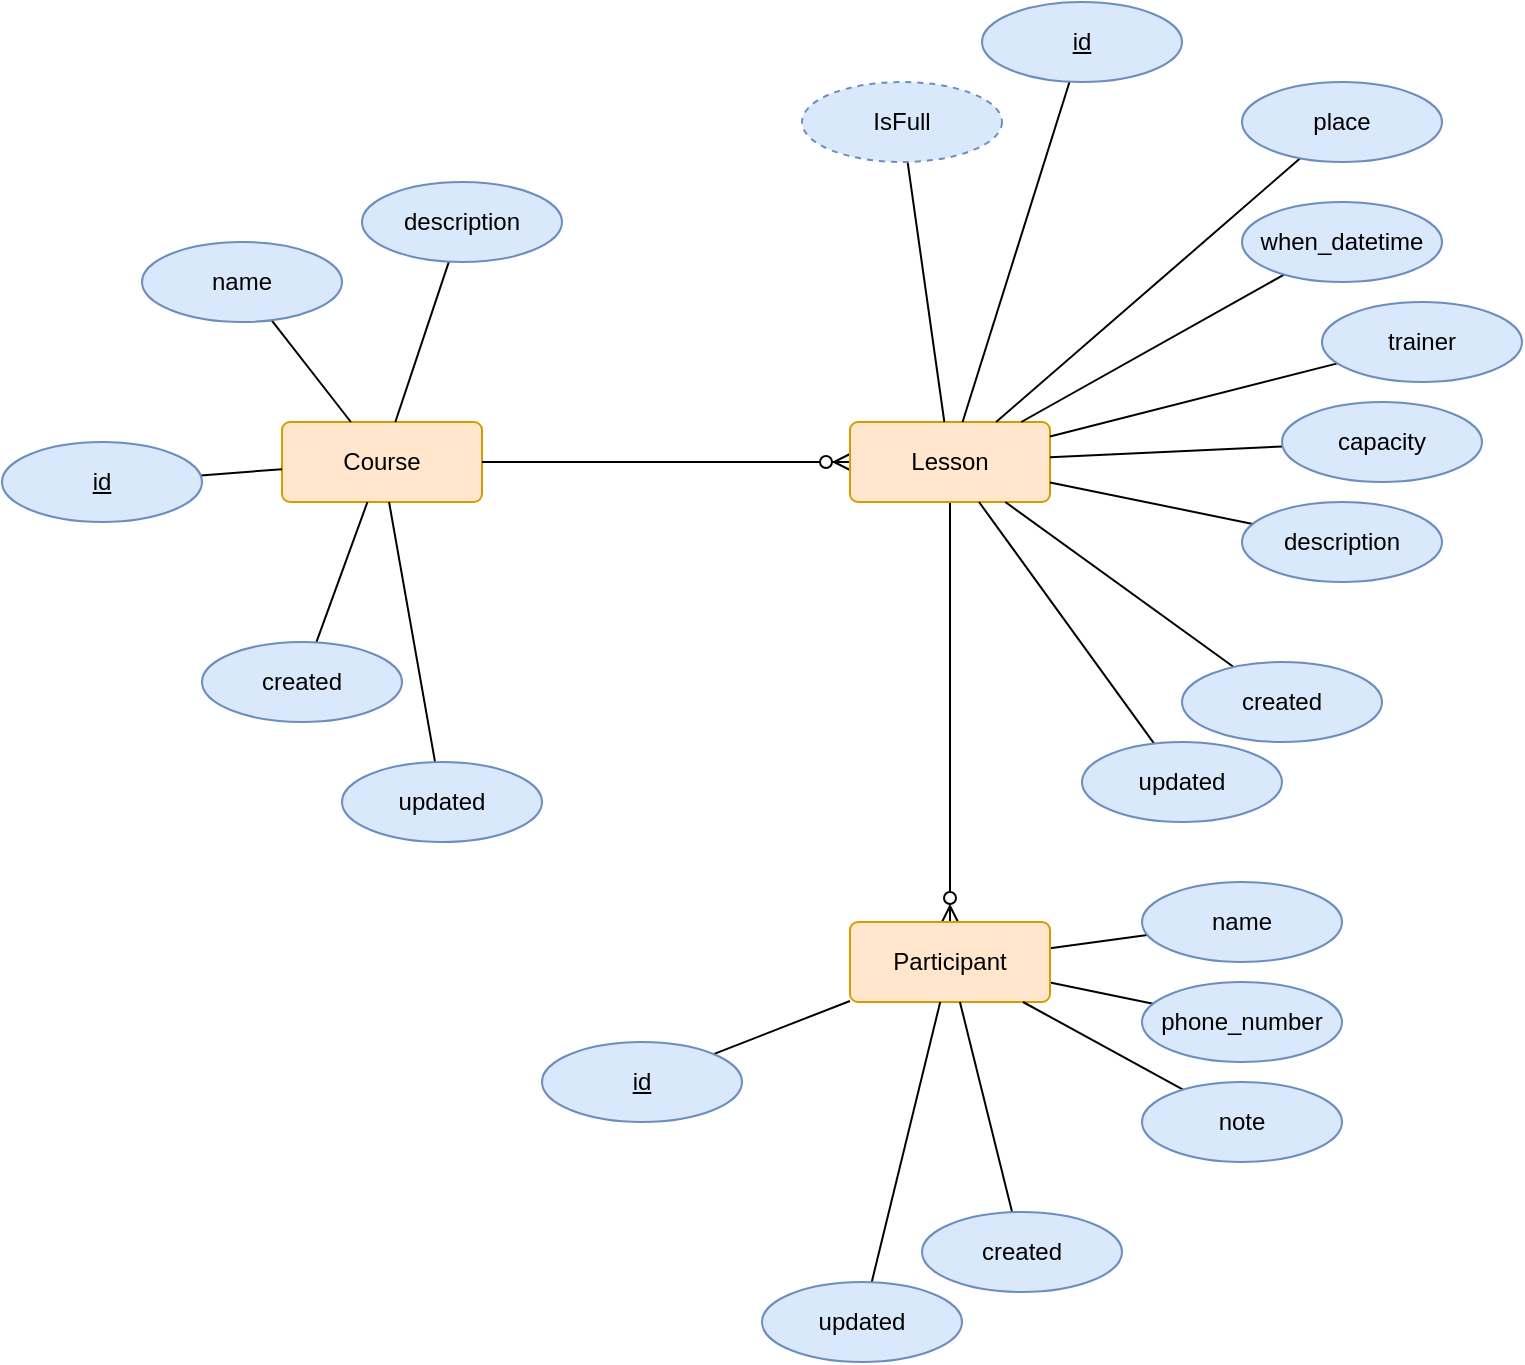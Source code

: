 <mxfile version="17.1.3" type="device"><diagram id="Ym6o7WwB0T-Htr1eHLXb" name="Page-1"><mxGraphModel dx="2013" dy="1939" grid="1" gridSize="10" guides="1" tooltips="1" connect="1" arrows="1" fold="1" page="1" pageScale="1" pageWidth="827" pageHeight="1169" math="0" shadow="0"><root><mxCell id="0"/><mxCell id="1" parent="0"/><mxCell id="nicmzcYfzuEBIeNM1_Ha-5" value="Course" style="rounded=1;arcSize=10;whiteSpace=wrap;html=1;align=center;fillColor=#ffe6cc;strokeColor=#d79b00;" vertex="1" parent="1"><mxGeometry x="130" y="150" width="100" height="40" as="geometry"/></mxCell><mxCell id="nicmzcYfzuEBIeNM1_Ha-7" style="rounded=0;orthogonalLoop=1;jettySize=auto;html=1;endArrow=none;endFill=0;" edge="1" parent="1" source="nicmzcYfzuEBIeNM1_Ha-6" target="nicmzcYfzuEBIeNM1_Ha-5"><mxGeometry relative="1" as="geometry"/></mxCell><mxCell id="nicmzcYfzuEBIeNM1_Ha-6" value="name" style="ellipse;whiteSpace=wrap;html=1;align=center;fillColor=#dae8fc;strokeColor=#6c8ebf;" vertex="1" parent="1"><mxGeometry x="60" y="60" width="100" height="40" as="geometry"/></mxCell><mxCell id="nicmzcYfzuEBIeNM1_Ha-8" value="" style="edgeStyle=entityRelationEdgeStyle;fontSize=12;html=1;endArrow=ERzeroToMany;endFill=1;rounded=0;" edge="1" parent="1" source="nicmzcYfzuEBIeNM1_Ha-5" target="nicmzcYfzuEBIeNM1_Ha-9"><mxGeometry width="100" height="100" relative="1" as="geometry"><mxPoint x="220" y="470" as="sourcePoint"/><mxPoint x="320" y="370" as="targetPoint"/></mxGeometry></mxCell><mxCell id="nicmzcYfzuEBIeNM1_Ha-32" style="edgeStyle=none;rounded=0;orthogonalLoop=1;jettySize=auto;html=1;endArrow=ERzeroToMany;endFill=0;" edge="1" parent="1" source="nicmzcYfzuEBIeNM1_Ha-9" target="nicmzcYfzuEBIeNM1_Ha-25"><mxGeometry relative="1" as="geometry"/></mxCell><mxCell id="nicmzcYfzuEBIeNM1_Ha-9" value="Lesson" style="rounded=1;arcSize=10;whiteSpace=wrap;html=1;align=center;fillColor=#ffe6cc;strokeColor=#d79b00;" vertex="1" parent="1"><mxGeometry x="414" y="150" width="100" height="40" as="geometry"/></mxCell><mxCell id="nicmzcYfzuEBIeNM1_Ha-12" style="edgeStyle=none;rounded=0;orthogonalLoop=1;jettySize=auto;html=1;endArrow=none;endFill=0;" edge="1" parent="1" source="nicmzcYfzuEBIeNM1_Ha-11" target="nicmzcYfzuEBIeNM1_Ha-5"><mxGeometry relative="1" as="geometry"/></mxCell><mxCell id="nicmzcYfzuEBIeNM1_Ha-11" value="id" style="ellipse;whiteSpace=wrap;html=1;align=center;fontStyle=4;fillColor=#dae8fc;strokeColor=#6c8ebf;" vertex="1" parent="1"><mxGeometry x="-10" y="160" width="100" height="40" as="geometry"/></mxCell><mxCell id="nicmzcYfzuEBIeNM1_Ha-18" style="edgeStyle=none;rounded=0;orthogonalLoop=1;jettySize=auto;html=1;endArrow=none;endFill=0;" edge="1" parent="1" source="nicmzcYfzuEBIeNM1_Ha-13" target="nicmzcYfzuEBIeNM1_Ha-9"><mxGeometry relative="1" as="geometry"/></mxCell><mxCell id="nicmzcYfzuEBIeNM1_Ha-13" value="place" style="ellipse;whiteSpace=wrap;html=1;align=center;fillColor=#dae8fc;strokeColor=#6c8ebf;" vertex="1" parent="1"><mxGeometry x="610" y="-20" width="100" height="40" as="geometry"/></mxCell><mxCell id="nicmzcYfzuEBIeNM1_Ha-15" style="edgeStyle=none;rounded=0;orthogonalLoop=1;jettySize=auto;html=1;endArrow=none;endFill=0;" edge="1" parent="1" source="nicmzcYfzuEBIeNM1_Ha-14" target="nicmzcYfzuEBIeNM1_Ha-9"><mxGeometry relative="1" as="geometry"/></mxCell><mxCell id="nicmzcYfzuEBIeNM1_Ha-14" value="id" style="ellipse;whiteSpace=wrap;html=1;align=center;fontStyle=4;fillColor=#dae8fc;strokeColor=#6c8ebf;" vertex="1" parent="1"><mxGeometry x="480" y="-60" width="100" height="40" as="geometry"/></mxCell><mxCell id="nicmzcYfzuEBIeNM1_Ha-19" style="edgeStyle=none;rounded=0;orthogonalLoop=1;jettySize=auto;html=1;endArrow=none;endFill=0;" edge="1" parent="1" source="nicmzcYfzuEBIeNM1_Ha-17" target="nicmzcYfzuEBIeNM1_Ha-9"><mxGeometry relative="1" as="geometry"/></mxCell><mxCell id="nicmzcYfzuEBIeNM1_Ha-17" value="trainer" style="ellipse;whiteSpace=wrap;html=1;align=center;fillColor=#dae8fc;strokeColor=#6c8ebf;" vertex="1" parent="1"><mxGeometry x="650" y="90" width="100" height="40" as="geometry"/></mxCell><mxCell id="nicmzcYfzuEBIeNM1_Ha-21" style="edgeStyle=none;rounded=0;orthogonalLoop=1;jettySize=auto;html=1;endArrow=none;endFill=0;" edge="1" parent="1" source="nicmzcYfzuEBIeNM1_Ha-20" target="nicmzcYfzuEBIeNM1_Ha-9"><mxGeometry relative="1" as="geometry"/></mxCell><mxCell id="nicmzcYfzuEBIeNM1_Ha-20" value="capacity" style="ellipse;whiteSpace=wrap;html=1;align=center;fillColor=#dae8fc;strokeColor=#6c8ebf;" vertex="1" parent="1"><mxGeometry x="630" y="140" width="100" height="40" as="geometry"/></mxCell><mxCell id="nicmzcYfzuEBIeNM1_Ha-24" style="edgeStyle=none;rounded=0;orthogonalLoop=1;jettySize=auto;html=1;endArrow=none;endFill=0;" edge="1" parent="1" source="nicmzcYfzuEBIeNM1_Ha-23" target="nicmzcYfzuEBIeNM1_Ha-9"><mxGeometry relative="1" as="geometry"/></mxCell><mxCell id="nicmzcYfzuEBIeNM1_Ha-23" value="description" style="ellipse;whiteSpace=wrap;html=1;align=center;fillColor=#dae8fc;strokeColor=#6c8ebf;" vertex="1" parent="1"><mxGeometry x="610" y="190" width="100" height="40" as="geometry"/></mxCell><mxCell id="nicmzcYfzuEBIeNM1_Ha-28" style="edgeStyle=none;rounded=0;orthogonalLoop=1;jettySize=auto;html=1;endArrow=none;endFill=0;" edge="1" parent="1" source="nicmzcYfzuEBIeNM1_Ha-25" target="nicmzcYfzuEBIeNM1_Ha-26"><mxGeometry relative="1" as="geometry"/></mxCell><mxCell id="nicmzcYfzuEBIeNM1_Ha-29" style="edgeStyle=none;rounded=0;orthogonalLoop=1;jettySize=auto;html=1;endArrow=none;endFill=0;" edge="1" parent="1" source="nicmzcYfzuEBIeNM1_Ha-25" target="nicmzcYfzuEBIeNM1_Ha-27"><mxGeometry relative="1" as="geometry"/></mxCell><mxCell id="nicmzcYfzuEBIeNM1_Ha-25" value="Participant" style="rounded=1;arcSize=10;whiteSpace=wrap;html=1;align=center;fillColor=#ffe6cc;strokeColor=#d79b00;" vertex="1" parent="1"><mxGeometry x="414" y="400" width="100" height="40" as="geometry"/></mxCell><mxCell id="nicmzcYfzuEBIeNM1_Ha-26" value="name" style="ellipse;whiteSpace=wrap;html=1;align=center;fillColor=#dae8fc;strokeColor=#6c8ebf;" vertex="1" parent="1"><mxGeometry x="560" y="380" width="100" height="40" as="geometry"/></mxCell><mxCell id="nicmzcYfzuEBIeNM1_Ha-27" value="phone_number" style="ellipse;whiteSpace=wrap;html=1;align=center;fillColor=#dae8fc;strokeColor=#6c8ebf;" vertex="1" parent="1"><mxGeometry x="560" y="430" width="100" height="40" as="geometry"/></mxCell><mxCell id="nicmzcYfzuEBIeNM1_Ha-35" style="edgeStyle=none;rounded=0;orthogonalLoop=1;jettySize=auto;html=1;endArrow=none;endFill=0;" edge="1" parent="1" source="nicmzcYfzuEBIeNM1_Ha-34" target="nicmzcYfzuEBIeNM1_Ha-9"><mxGeometry relative="1" as="geometry"/></mxCell><mxCell id="nicmzcYfzuEBIeNM1_Ha-34" value="when_datetime" style="ellipse;whiteSpace=wrap;html=1;align=center;fillColor=#dae8fc;strokeColor=#6c8ebf;" vertex="1" parent="1"><mxGeometry x="610" y="40" width="100" height="40" as="geometry"/></mxCell><mxCell id="nicmzcYfzuEBIeNM1_Ha-37" style="edgeStyle=none;rounded=0;orthogonalLoop=1;jettySize=auto;html=1;endArrow=none;endFill=0;fillColor=#dae8fc;strokeColor=#000000;" edge="1" parent="1" source="nicmzcYfzuEBIeNM1_Ha-36" target="nicmzcYfzuEBIeNM1_Ha-9"><mxGeometry relative="1" as="geometry"/></mxCell><mxCell id="nicmzcYfzuEBIeNM1_Ha-36" value="IsFull" style="ellipse;whiteSpace=wrap;html=1;align=center;dashed=1;fillColor=#dae8fc;strokeColor=#6c8ebf;" vertex="1" parent="1"><mxGeometry x="390" y="-20" width="100" height="40" as="geometry"/></mxCell><mxCell id="nicmzcYfzuEBIeNM1_Ha-39" style="edgeStyle=none;rounded=0;orthogonalLoop=1;jettySize=auto;html=1;endArrow=none;endFill=0;strokeColor=#000000;" edge="1" parent="1" source="nicmzcYfzuEBIeNM1_Ha-56" target="nicmzcYfzuEBIeNM1_Ha-25"><mxGeometry relative="1" as="geometry"><mxPoint x="574.275" y="492.85" as="sourcePoint"/></mxGeometry></mxCell><mxCell id="nicmzcYfzuEBIeNM1_Ha-41" style="edgeStyle=none;rounded=0;orthogonalLoop=1;jettySize=auto;html=1;endArrow=none;endFill=0;strokeColor=#000000;" edge="1" parent="1" source="nicmzcYfzuEBIeNM1_Ha-40" target="nicmzcYfzuEBIeNM1_Ha-5"><mxGeometry relative="1" as="geometry"/></mxCell><mxCell id="nicmzcYfzuEBIeNM1_Ha-40" value="description" style="ellipse;whiteSpace=wrap;html=1;align=center;fillColor=#dae8fc;strokeColor=#6c8ebf;" vertex="1" parent="1"><mxGeometry x="170" y="30" width="100" height="40" as="geometry"/></mxCell><mxCell id="nicmzcYfzuEBIeNM1_Ha-44" style="edgeStyle=none;rounded=0;orthogonalLoop=1;jettySize=auto;html=1;endArrow=none;endFill=0;strokeColor=#000000;" edge="1" parent="1" source="nicmzcYfzuEBIeNM1_Ha-42" target="nicmzcYfzuEBIeNM1_Ha-5"><mxGeometry relative="1" as="geometry"/></mxCell><mxCell id="nicmzcYfzuEBIeNM1_Ha-42" value="created" style="ellipse;whiteSpace=wrap;html=1;align=center;fillColor=#dae8fc;strokeColor=#6c8ebf;" vertex="1" parent="1"><mxGeometry x="90" y="260" width="100" height="40" as="geometry"/></mxCell><mxCell id="nicmzcYfzuEBIeNM1_Ha-45" style="edgeStyle=none;rounded=0;orthogonalLoop=1;jettySize=auto;html=1;endArrow=none;endFill=0;strokeColor=#000000;" edge="1" parent="1" source="nicmzcYfzuEBIeNM1_Ha-43" target="nicmzcYfzuEBIeNM1_Ha-5"><mxGeometry relative="1" as="geometry"/></mxCell><mxCell id="nicmzcYfzuEBIeNM1_Ha-43" value="updated" style="ellipse;whiteSpace=wrap;html=1;align=center;fillColor=#dae8fc;strokeColor=#6c8ebf;" vertex="1" parent="1"><mxGeometry x="160" y="320" width="100" height="40" as="geometry"/></mxCell><mxCell id="nicmzcYfzuEBIeNM1_Ha-48" style="edgeStyle=none;rounded=0;orthogonalLoop=1;jettySize=auto;html=1;endArrow=none;endFill=0;strokeColor=#000000;" edge="1" parent="1" source="nicmzcYfzuEBIeNM1_Ha-46" target="nicmzcYfzuEBIeNM1_Ha-9"><mxGeometry relative="1" as="geometry"/></mxCell><mxCell id="nicmzcYfzuEBIeNM1_Ha-46" value="created" style="ellipse;whiteSpace=wrap;html=1;align=center;fillColor=#dae8fc;strokeColor=#6c8ebf;" vertex="1" parent="1"><mxGeometry x="580" y="270" width="100" height="40" as="geometry"/></mxCell><mxCell id="nicmzcYfzuEBIeNM1_Ha-49" style="edgeStyle=none;rounded=0;orthogonalLoop=1;jettySize=auto;html=1;endArrow=none;endFill=0;strokeColor=#000000;" edge="1" parent="1" source="nicmzcYfzuEBIeNM1_Ha-47" target="nicmzcYfzuEBIeNM1_Ha-9"><mxGeometry relative="1" as="geometry"/></mxCell><mxCell id="nicmzcYfzuEBIeNM1_Ha-47" value="updated" style="ellipse;whiteSpace=wrap;html=1;align=center;fillColor=#dae8fc;strokeColor=#6c8ebf;" vertex="1" parent="1"><mxGeometry x="530" y="310" width="100" height="40" as="geometry"/></mxCell><mxCell id="nicmzcYfzuEBIeNM1_Ha-53" style="edgeStyle=none;rounded=0;orthogonalLoop=1;jettySize=auto;html=1;endArrow=none;endFill=0;strokeColor=#000000;" edge="1" parent="1" source="nicmzcYfzuEBIeNM1_Ha-50" target="nicmzcYfzuEBIeNM1_Ha-25"><mxGeometry relative="1" as="geometry"/></mxCell><mxCell id="nicmzcYfzuEBIeNM1_Ha-50" value="updated" style="ellipse;whiteSpace=wrap;html=1;align=center;fillColor=#dae8fc;strokeColor=#6c8ebf;" vertex="1" parent="1"><mxGeometry x="370" y="580" width="100" height="40" as="geometry"/></mxCell><mxCell id="nicmzcYfzuEBIeNM1_Ha-52" style="edgeStyle=none;rounded=0;orthogonalLoop=1;jettySize=auto;html=1;endArrow=none;endFill=0;strokeColor=#000000;" edge="1" parent="1" source="nicmzcYfzuEBIeNM1_Ha-51" target="nicmzcYfzuEBIeNM1_Ha-25"><mxGeometry relative="1" as="geometry"/></mxCell><mxCell id="nicmzcYfzuEBIeNM1_Ha-51" value="created" style="ellipse;whiteSpace=wrap;html=1;align=center;fillColor=#dae8fc;strokeColor=#6c8ebf;" vertex="1" parent="1"><mxGeometry x="450" y="545" width="100" height="40" as="geometry"/></mxCell><mxCell id="nicmzcYfzuEBIeNM1_Ha-55" style="edgeStyle=none;rounded=0;orthogonalLoop=1;jettySize=auto;html=1;endArrow=none;endFill=0;strokeColor=#000000;" edge="1" parent="1" source="nicmzcYfzuEBIeNM1_Ha-54" target="nicmzcYfzuEBIeNM1_Ha-25"><mxGeometry relative="1" as="geometry"/></mxCell><mxCell id="nicmzcYfzuEBIeNM1_Ha-54" value="id" style="ellipse;whiteSpace=wrap;html=1;align=center;fontStyle=4;fillColor=#dae8fc;strokeColor=#6c8ebf;" vertex="1" parent="1"><mxGeometry x="260" y="460" width="100" height="40" as="geometry"/></mxCell><mxCell id="nicmzcYfzuEBIeNM1_Ha-56" value="note" style="ellipse;whiteSpace=wrap;html=1;align=center;fillColor=#dae8fc;strokeColor=#6c8ebf;" vertex="1" parent="1"><mxGeometry x="560" y="480" width="100" height="40" as="geometry"/></mxCell></root></mxGraphModel></diagram></mxfile>